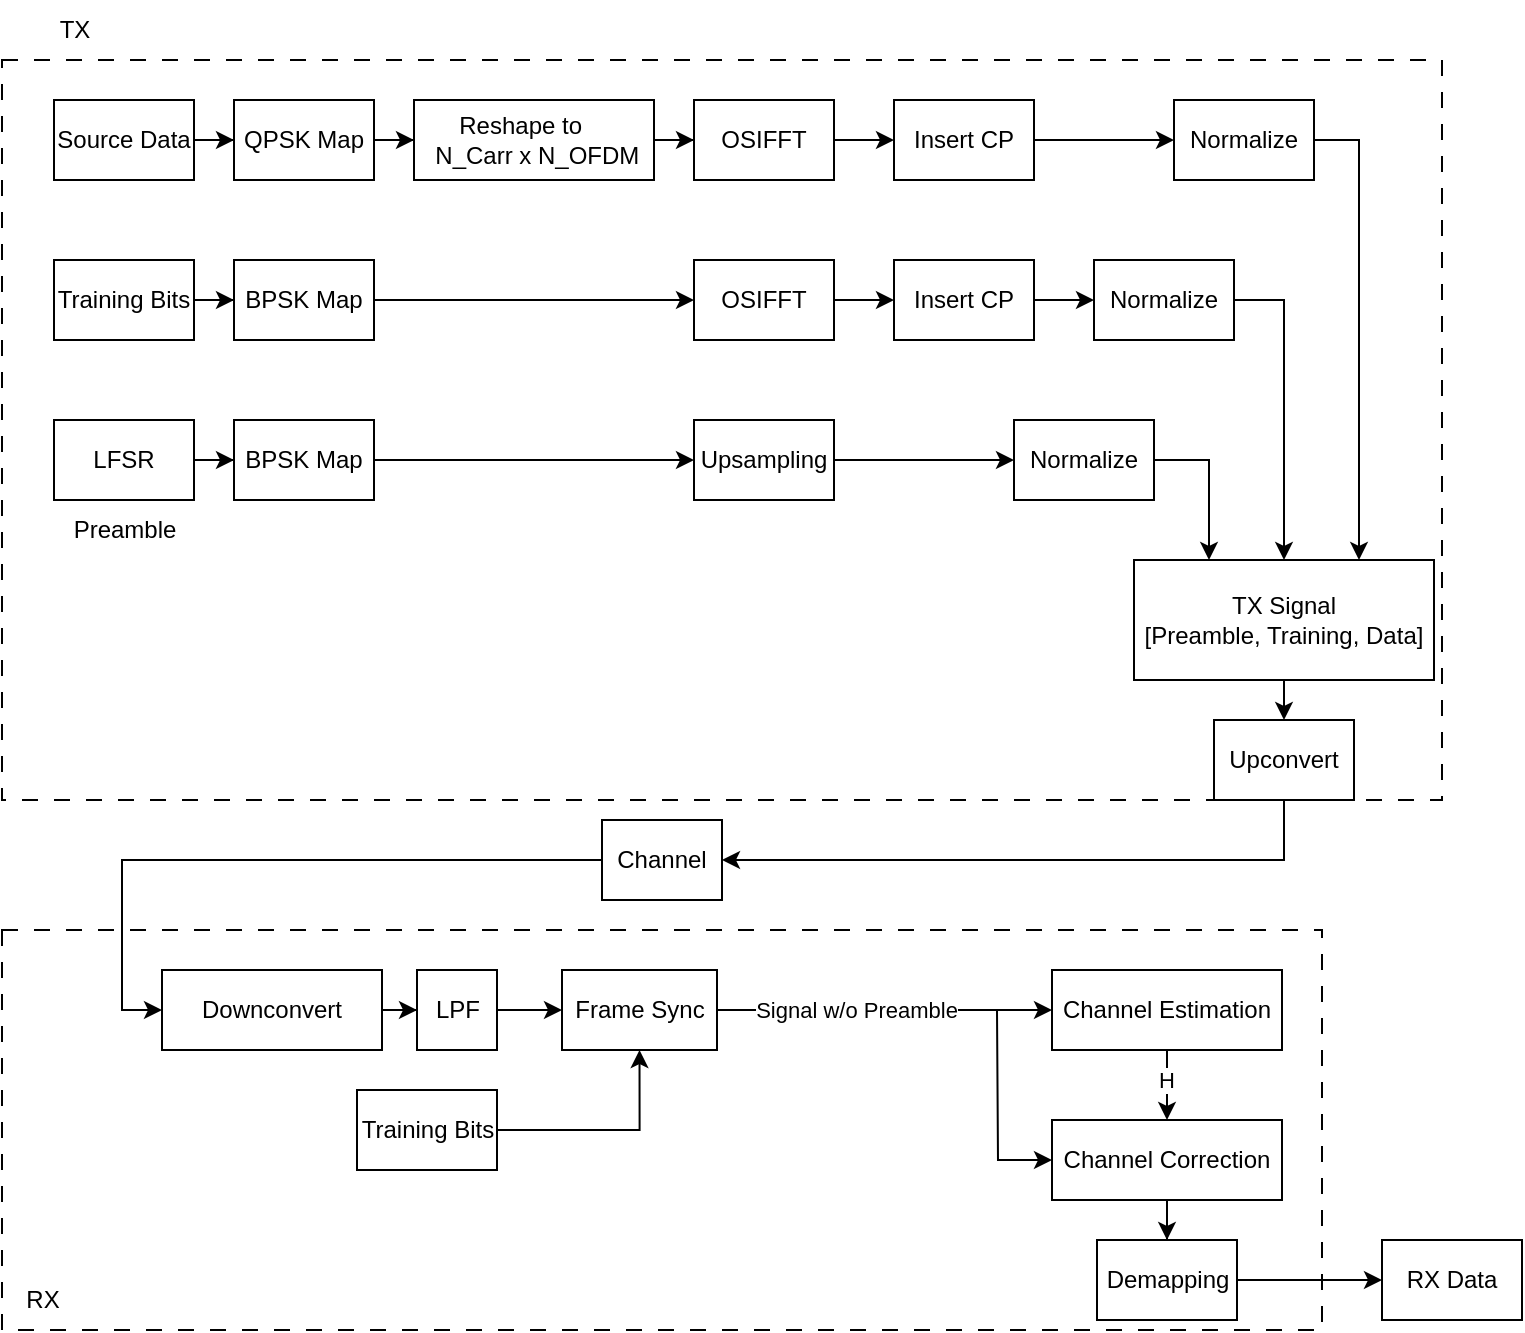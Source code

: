 <mxfile version="22.1.15" type="device">
  <diagram name="Page-1" id="chyjRLsChrQyaDLeEmY6">
    <mxGraphModel dx="2074" dy="1083" grid="1" gridSize="10" guides="1" tooltips="1" connect="1" arrows="1" fold="1" page="1" pageScale="1" pageWidth="827" pageHeight="1169" math="0" shadow="0">
      <root>
        <mxCell id="0" />
        <mxCell id="1" parent="0" />
        <mxCell id="Zh25cUM7GFCUlB0kHRxQ-51" style="edgeStyle=orthogonalEdgeStyle;rounded=0;orthogonalLoop=1;jettySize=auto;html=1;exitX=0.5;exitY=1;exitDx=0;exitDy=0;entryX=1;entryY=0.5;entryDx=0;entryDy=0;" parent="1" source="dhNzyn-oJjsVX0k7gvtm-72" target="Zh25cUM7GFCUlB0kHRxQ-52" edge="1">
          <mxGeometry relative="1" as="geometry">
            <mxPoint x="655" y="500" as="targetPoint" />
            <mxPoint x="655" y="420" as="sourcePoint" />
          </mxGeometry>
        </mxCell>
        <mxCell id="Zh25cUM7GFCUlB0kHRxQ-55" style="edgeStyle=orthogonalEdgeStyle;rounded=0;orthogonalLoop=1;jettySize=auto;html=1;exitX=0;exitY=0.5;exitDx=0;exitDy=0;entryX=0;entryY=0.5;entryDx=0;entryDy=0;" parent="1" source="Zh25cUM7GFCUlB0kHRxQ-52" target="Zh25cUM7GFCUlB0kHRxQ-54" edge="1">
          <mxGeometry relative="1" as="geometry" />
        </mxCell>
        <mxCell id="Zh25cUM7GFCUlB0kHRxQ-52" value="Channel" style="whiteSpace=wrap;html=1;" parent="1" vertex="1">
          <mxGeometry x="330" y="430" width="60" height="40" as="geometry" />
        </mxCell>
        <mxCell id="Zh25cUM7GFCUlB0kHRxQ-57" value="" style="edgeStyle=orthogonalEdgeStyle;rounded=0;orthogonalLoop=1;jettySize=auto;html=1;" parent="1" source="Zh25cUM7GFCUlB0kHRxQ-54" target="Zh25cUM7GFCUlB0kHRxQ-56" edge="1">
          <mxGeometry relative="1" as="geometry" />
        </mxCell>
        <mxCell id="Zh25cUM7GFCUlB0kHRxQ-54" value="Downconvert" style="whiteSpace=wrap;html=1;" parent="1" vertex="1">
          <mxGeometry x="110" y="505" width="110" height="40" as="geometry" />
        </mxCell>
        <mxCell id="Zh25cUM7GFCUlB0kHRxQ-62" value="" style="edgeStyle=orthogonalEdgeStyle;rounded=0;orthogonalLoop=1;jettySize=auto;html=1;" parent="1" source="Zh25cUM7GFCUlB0kHRxQ-56" target="Zh25cUM7GFCUlB0kHRxQ-58" edge="1">
          <mxGeometry relative="1" as="geometry" />
        </mxCell>
        <mxCell id="Zh25cUM7GFCUlB0kHRxQ-56" value="LPF" style="whiteSpace=wrap;html=1;" parent="1" vertex="1">
          <mxGeometry x="237.5" y="505" width="40" height="40" as="geometry" />
        </mxCell>
        <mxCell id="Zh25cUM7GFCUlB0kHRxQ-65" style="edgeStyle=orthogonalEdgeStyle;rounded=0;orthogonalLoop=1;jettySize=auto;html=1;exitX=1;exitY=0.5;exitDx=0;exitDy=0;entryX=0;entryY=0.5;entryDx=0;entryDy=0;" parent="1" source="Zh25cUM7GFCUlB0kHRxQ-58" target="Zh25cUM7GFCUlB0kHRxQ-68" edge="1">
          <mxGeometry relative="1" as="geometry">
            <mxPoint x="527.5" y="535" as="targetPoint" />
          </mxGeometry>
        </mxCell>
        <mxCell id="Zh25cUM7GFCUlB0kHRxQ-67" value="Signal w/o Preamble" style="edgeLabel;html=1;align=center;verticalAlign=middle;resizable=0;points=[];" parent="Zh25cUM7GFCUlB0kHRxQ-65" vertex="1" connectable="0">
          <mxGeometry x="-0.174" relative="1" as="geometry">
            <mxPoint as="offset" />
          </mxGeometry>
        </mxCell>
        <mxCell id="Zh25cUM7GFCUlB0kHRxQ-58" value="Frame Sync" style="whiteSpace=wrap;html=1;" parent="1" vertex="1">
          <mxGeometry x="310" y="505" width="77.5" height="40" as="geometry" />
        </mxCell>
        <mxCell id="Zh25cUM7GFCUlB0kHRxQ-61" style="edgeStyle=orthogonalEdgeStyle;rounded=0;orthogonalLoop=1;jettySize=auto;html=1;exitX=1;exitY=0.5;exitDx=0;exitDy=0;entryX=0.5;entryY=1;entryDx=0;entryDy=0;" parent="1" source="Zh25cUM7GFCUlB0kHRxQ-60" target="Zh25cUM7GFCUlB0kHRxQ-58" edge="1">
          <mxGeometry relative="1" as="geometry" />
        </mxCell>
        <mxCell id="Zh25cUM7GFCUlB0kHRxQ-60" value="Training Bits" style="rounded=0;whiteSpace=wrap;html=1;" parent="1" vertex="1">
          <mxGeometry x="207.5" y="565" width="70" height="40" as="geometry" />
        </mxCell>
        <mxCell id="Zh25cUM7GFCUlB0kHRxQ-71" style="edgeStyle=orthogonalEdgeStyle;rounded=0;orthogonalLoop=1;jettySize=auto;html=1;exitX=0.5;exitY=1;exitDx=0;exitDy=0;entryX=0.5;entryY=0;entryDx=0;entryDy=0;" parent="1" source="Zh25cUM7GFCUlB0kHRxQ-68" target="Zh25cUM7GFCUlB0kHRxQ-73" edge="1">
          <mxGeometry relative="1" as="geometry">
            <mxPoint x="612.5" y="585" as="targetPoint" />
          </mxGeometry>
        </mxCell>
        <mxCell id="Zh25cUM7GFCUlB0kHRxQ-72" value="H" style="edgeLabel;html=1;align=center;verticalAlign=middle;resizable=0;points=[];" parent="Zh25cUM7GFCUlB0kHRxQ-71" vertex="1" connectable="0">
          <mxGeometry x="-0.177" y="-1" relative="1" as="geometry">
            <mxPoint as="offset" />
          </mxGeometry>
        </mxCell>
        <mxCell id="Zh25cUM7GFCUlB0kHRxQ-68" value="Channel Estimation" style="whiteSpace=wrap;html=1;" parent="1" vertex="1">
          <mxGeometry x="555" y="505" width="115" height="40" as="geometry" />
        </mxCell>
        <mxCell id="Zh25cUM7GFCUlB0kHRxQ-74" style="edgeStyle=orthogonalEdgeStyle;rounded=0;orthogonalLoop=1;jettySize=auto;html=1;exitX=0;exitY=0.5;exitDx=0;exitDy=0;endArrow=none;endFill=0;startArrow=classic;startFill=1;" parent="1" source="Zh25cUM7GFCUlB0kHRxQ-73" edge="1">
          <mxGeometry relative="1" as="geometry">
            <mxPoint x="527.5" y="525" as="targetPoint" />
          </mxGeometry>
        </mxCell>
        <mxCell id="Zh25cUM7GFCUlB0kHRxQ-77" value="" style="edgeStyle=orthogonalEdgeStyle;rounded=0;orthogonalLoop=1;jettySize=auto;html=1;" parent="1" source="Zh25cUM7GFCUlB0kHRxQ-73" target="Zh25cUM7GFCUlB0kHRxQ-76" edge="1">
          <mxGeometry relative="1" as="geometry" />
        </mxCell>
        <mxCell id="Zh25cUM7GFCUlB0kHRxQ-73" value="Channel Correction" style="whiteSpace=wrap;html=1;" parent="1" vertex="1">
          <mxGeometry x="555" y="580" width="115" height="40" as="geometry" />
        </mxCell>
        <mxCell id="Zh25cUM7GFCUlB0kHRxQ-80" style="edgeStyle=orthogonalEdgeStyle;rounded=0;orthogonalLoop=1;jettySize=auto;html=1;exitX=1;exitY=0.5;exitDx=0;exitDy=0;entryX=0;entryY=0.5;entryDx=0;entryDy=0;" parent="1" source="Zh25cUM7GFCUlB0kHRxQ-76" target="Zh25cUM7GFCUlB0kHRxQ-79" edge="1">
          <mxGeometry relative="1" as="geometry" />
        </mxCell>
        <mxCell id="Zh25cUM7GFCUlB0kHRxQ-76" value="Demapping" style="rounded=0;whiteSpace=wrap;html=1;" parent="1" vertex="1">
          <mxGeometry x="577.5" y="640" width="70" height="40" as="geometry" />
        </mxCell>
        <mxCell id="Zh25cUM7GFCUlB0kHRxQ-79" value="RX Data" style="rounded=0;whiteSpace=wrap;html=1;" parent="1" vertex="1">
          <mxGeometry x="720" y="640" width="70" height="40" as="geometry" />
        </mxCell>
        <mxCell id="Zh25cUM7GFCUlB0kHRxQ-83" value="RX" style="text;html=1;align=center;verticalAlign=middle;resizable=0;points=[];autosize=1;strokeColor=none;fillColor=none;" parent="1" vertex="1">
          <mxGeometry x="30" y="655" width="40" height="30" as="geometry" />
        </mxCell>
        <mxCell id="Zh25cUM7GFCUlB0kHRxQ-84" value="" style="rounded=0;whiteSpace=wrap;html=1;fillColor=none;dashed=1;dashPattern=8 8;" parent="1" vertex="1">
          <mxGeometry x="30" y="485" width="660" height="200" as="geometry" />
        </mxCell>
        <mxCell id="dhNzyn-oJjsVX0k7gvtm-37" value="" style="edgeStyle=orthogonalEdgeStyle;rounded=0;orthogonalLoop=1;jettySize=auto;html=1;" edge="1" parent="1" source="dhNzyn-oJjsVX0k7gvtm-38" target="dhNzyn-oJjsVX0k7gvtm-55">
          <mxGeometry relative="1" as="geometry" />
        </mxCell>
        <mxCell id="dhNzyn-oJjsVX0k7gvtm-38" value="LFSR" style="rounded=0;whiteSpace=wrap;html=1;" vertex="1" parent="1">
          <mxGeometry x="56" y="230" width="70" height="40" as="geometry" />
        </mxCell>
        <mxCell id="dhNzyn-oJjsVX0k7gvtm-39" value="" style="edgeStyle=orthogonalEdgeStyle;rounded=0;orthogonalLoop=1;jettySize=auto;html=1;" edge="1" parent="1" source="dhNzyn-oJjsVX0k7gvtm-40" target="dhNzyn-oJjsVX0k7gvtm-61">
          <mxGeometry relative="1" as="geometry" />
        </mxCell>
        <mxCell id="dhNzyn-oJjsVX0k7gvtm-40" value="Training Bits" style="rounded=0;whiteSpace=wrap;html=1;" vertex="1" parent="1">
          <mxGeometry x="56" y="150" width="70" height="40" as="geometry" />
        </mxCell>
        <mxCell id="dhNzyn-oJjsVX0k7gvtm-41" value="Source Data" style="rounded=0;whiteSpace=wrap;html=1;" vertex="1" parent="1">
          <mxGeometry x="56" y="70" width="70" height="40" as="geometry" />
        </mxCell>
        <mxCell id="dhNzyn-oJjsVX0k7gvtm-42" value="" style="edgeStyle=orthogonalEdgeStyle;rounded=0;orthogonalLoop=1;jettySize=auto;html=1;startArrow=classic;startFill=1;endArrow=none;endFill=0;" edge="1" parent="1" source="dhNzyn-oJjsVX0k7gvtm-44" target="dhNzyn-oJjsVX0k7gvtm-41">
          <mxGeometry relative="1" as="geometry" />
        </mxCell>
        <mxCell id="dhNzyn-oJjsVX0k7gvtm-43" value="" style="edgeStyle=orthogonalEdgeStyle;rounded=0;orthogonalLoop=1;jettySize=auto;html=1;" edge="1" parent="1" source="dhNzyn-oJjsVX0k7gvtm-44" target="dhNzyn-oJjsVX0k7gvtm-47">
          <mxGeometry relative="1" as="geometry" />
        </mxCell>
        <mxCell id="dhNzyn-oJjsVX0k7gvtm-44" value="QPSK Map" style="rounded=0;whiteSpace=wrap;html=1;" vertex="1" parent="1">
          <mxGeometry x="146" y="70" width="70" height="40" as="geometry" />
        </mxCell>
        <mxCell id="dhNzyn-oJjsVX0k7gvtm-45" value="Preamble" style="text;html=1;align=center;verticalAlign=middle;resizable=0;points=[];autosize=1;strokeColor=none;fillColor=none;" vertex="1" parent="1">
          <mxGeometry x="56" y="270" width="70" height="30" as="geometry" />
        </mxCell>
        <mxCell id="dhNzyn-oJjsVX0k7gvtm-46" value="" style="edgeStyle=orthogonalEdgeStyle;rounded=0;orthogonalLoop=1;jettySize=auto;html=1;" edge="1" parent="1" source="dhNzyn-oJjsVX0k7gvtm-47" target="dhNzyn-oJjsVX0k7gvtm-49">
          <mxGeometry relative="1" as="geometry" />
        </mxCell>
        <mxCell id="dhNzyn-oJjsVX0k7gvtm-47" value="Reshape to &amp;nbsp; &amp;nbsp; &amp;nbsp;N_Carr x N_OFDM" style="rounded=0;whiteSpace=wrap;html=1;" vertex="1" parent="1">
          <mxGeometry x="236" y="70" width="120" height="40" as="geometry" />
        </mxCell>
        <mxCell id="dhNzyn-oJjsVX0k7gvtm-48" value="" style="edgeStyle=orthogonalEdgeStyle;rounded=0;orthogonalLoop=1;jettySize=auto;html=1;" edge="1" parent="1" source="dhNzyn-oJjsVX0k7gvtm-49" target="dhNzyn-oJjsVX0k7gvtm-51">
          <mxGeometry relative="1" as="geometry" />
        </mxCell>
        <mxCell id="dhNzyn-oJjsVX0k7gvtm-49" value="OSIFFT" style="rounded=0;whiteSpace=wrap;html=1;" vertex="1" parent="1">
          <mxGeometry x="376" y="70" width="70" height="40" as="geometry" />
        </mxCell>
        <mxCell id="dhNzyn-oJjsVX0k7gvtm-50" value="" style="edgeStyle=orthogonalEdgeStyle;rounded=0;orthogonalLoop=1;jettySize=auto;html=1;" edge="1" parent="1" source="dhNzyn-oJjsVX0k7gvtm-51" target="dhNzyn-oJjsVX0k7gvtm-53">
          <mxGeometry relative="1" as="geometry" />
        </mxCell>
        <mxCell id="dhNzyn-oJjsVX0k7gvtm-51" value="Insert CP" style="rounded=0;whiteSpace=wrap;html=1;" vertex="1" parent="1">
          <mxGeometry x="476" y="70" width="70" height="40" as="geometry" />
        </mxCell>
        <mxCell id="dhNzyn-oJjsVX0k7gvtm-52" style="edgeStyle=orthogonalEdgeStyle;rounded=0;orthogonalLoop=1;jettySize=auto;html=1;exitX=1;exitY=0.5;exitDx=0;exitDy=0;entryX=0.75;entryY=0;entryDx=0;entryDy=0;" edge="1" parent="1" source="dhNzyn-oJjsVX0k7gvtm-53" target="dhNzyn-oJjsVX0k7gvtm-69">
          <mxGeometry relative="1" as="geometry" />
        </mxCell>
        <mxCell id="dhNzyn-oJjsVX0k7gvtm-53" value="Normalize" style="rounded=0;whiteSpace=wrap;html=1;" vertex="1" parent="1">
          <mxGeometry x="616" y="70" width="70" height="40" as="geometry" />
        </mxCell>
        <mxCell id="dhNzyn-oJjsVX0k7gvtm-54" value="" style="edgeStyle=orthogonalEdgeStyle;rounded=0;orthogonalLoop=1;jettySize=auto;html=1;" edge="1" parent="1" source="dhNzyn-oJjsVX0k7gvtm-55" target="dhNzyn-oJjsVX0k7gvtm-57">
          <mxGeometry relative="1" as="geometry" />
        </mxCell>
        <mxCell id="dhNzyn-oJjsVX0k7gvtm-55" value="BPSK Map" style="rounded=0;whiteSpace=wrap;html=1;" vertex="1" parent="1">
          <mxGeometry x="146" y="230" width="70" height="40" as="geometry" />
        </mxCell>
        <mxCell id="dhNzyn-oJjsVX0k7gvtm-56" value="" style="edgeStyle=orthogonalEdgeStyle;rounded=0;orthogonalLoop=1;jettySize=auto;html=1;" edge="1" parent="1" source="dhNzyn-oJjsVX0k7gvtm-57" target="dhNzyn-oJjsVX0k7gvtm-59">
          <mxGeometry relative="1" as="geometry" />
        </mxCell>
        <mxCell id="dhNzyn-oJjsVX0k7gvtm-57" value="Upsampling" style="rounded=0;whiteSpace=wrap;html=1;" vertex="1" parent="1">
          <mxGeometry x="376" y="230" width="70" height="40" as="geometry" />
        </mxCell>
        <mxCell id="dhNzyn-oJjsVX0k7gvtm-58" style="edgeStyle=orthogonalEdgeStyle;rounded=0;orthogonalLoop=1;jettySize=auto;html=1;exitX=1;exitY=0.5;exitDx=0;exitDy=0;entryX=0.25;entryY=0;entryDx=0;entryDy=0;" edge="1" parent="1" source="dhNzyn-oJjsVX0k7gvtm-59" target="dhNzyn-oJjsVX0k7gvtm-69">
          <mxGeometry relative="1" as="geometry" />
        </mxCell>
        <mxCell id="dhNzyn-oJjsVX0k7gvtm-59" value="Normalize" style="rounded=0;whiteSpace=wrap;html=1;" vertex="1" parent="1">
          <mxGeometry x="536" y="230" width="70" height="40" as="geometry" />
        </mxCell>
        <mxCell id="dhNzyn-oJjsVX0k7gvtm-60" value="" style="edgeStyle=orthogonalEdgeStyle;rounded=0;orthogonalLoop=1;jettySize=auto;html=1;" edge="1" parent="1" source="dhNzyn-oJjsVX0k7gvtm-61" target="dhNzyn-oJjsVX0k7gvtm-65">
          <mxGeometry relative="1" as="geometry" />
        </mxCell>
        <mxCell id="dhNzyn-oJjsVX0k7gvtm-61" value="BPSK Map" style="rounded=0;whiteSpace=wrap;html=1;" vertex="1" parent="1">
          <mxGeometry x="146" y="150" width="70" height="40" as="geometry" />
        </mxCell>
        <mxCell id="dhNzyn-oJjsVX0k7gvtm-62" style="edgeStyle=orthogonalEdgeStyle;rounded=0;orthogonalLoop=1;jettySize=auto;html=1;exitX=1;exitY=0.5;exitDx=0;exitDy=0;entryX=0.5;entryY=0;entryDx=0;entryDy=0;" edge="1" parent="1" source="dhNzyn-oJjsVX0k7gvtm-63" target="dhNzyn-oJjsVX0k7gvtm-69">
          <mxGeometry relative="1" as="geometry" />
        </mxCell>
        <mxCell id="dhNzyn-oJjsVX0k7gvtm-63" value="Normalize" style="rounded=0;whiteSpace=wrap;html=1;" vertex="1" parent="1">
          <mxGeometry x="576" y="150" width="70" height="40" as="geometry" />
        </mxCell>
        <mxCell id="dhNzyn-oJjsVX0k7gvtm-64" value="" style="edgeStyle=orthogonalEdgeStyle;rounded=0;orthogonalLoop=1;jettySize=auto;html=1;" edge="1" parent="1" source="dhNzyn-oJjsVX0k7gvtm-65" target="dhNzyn-oJjsVX0k7gvtm-67">
          <mxGeometry relative="1" as="geometry" />
        </mxCell>
        <mxCell id="dhNzyn-oJjsVX0k7gvtm-65" value="OSIFFT" style="rounded=0;whiteSpace=wrap;html=1;" vertex="1" parent="1">
          <mxGeometry x="376" y="150" width="70" height="40" as="geometry" />
        </mxCell>
        <mxCell id="dhNzyn-oJjsVX0k7gvtm-66" value="" style="edgeStyle=orthogonalEdgeStyle;rounded=0;orthogonalLoop=1;jettySize=auto;html=1;" edge="1" parent="1" source="dhNzyn-oJjsVX0k7gvtm-67" target="dhNzyn-oJjsVX0k7gvtm-63">
          <mxGeometry relative="1" as="geometry" />
        </mxCell>
        <mxCell id="dhNzyn-oJjsVX0k7gvtm-67" value="Insert CP" style="rounded=0;whiteSpace=wrap;html=1;" vertex="1" parent="1">
          <mxGeometry x="476" y="150" width="70" height="40" as="geometry" />
        </mxCell>
        <mxCell id="dhNzyn-oJjsVX0k7gvtm-68" style="edgeStyle=orthogonalEdgeStyle;rounded=0;orthogonalLoop=1;jettySize=auto;html=1;exitX=0.5;exitY=1;exitDx=0;exitDy=0;entryX=0.5;entryY=0;entryDx=0;entryDy=0;" edge="1" parent="1" source="dhNzyn-oJjsVX0k7gvtm-69" target="dhNzyn-oJjsVX0k7gvtm-72">
          <mxGeometry relative="1" as="geometry" />
        </mxCell>
        <mxCell id="dhNzyn-oJjsVX0k7gvtm-69" value="TX Signal&lt;br&gt;[Preamble, Training, Data]" style="whiteSpace=wrap;html=1;" vertex="1" parent="1">
          <mxGeometry x="596" y="300" width="150" height="60" as="geometry" />
        </mxCell>
        <mxCell id="dhNzyn-oJjsVX0k7gvtm-70" value="TX" style="text;html=1;align=center;verticalAlign=middle;resizable=0;points=[];autosize=1;strokeColor=none;fillColor=none;" vertex="1" parent="1">
          <mxGeometry x="46" y="20" width="40" height="30" as="geometry" />
        </mxCell>
        <mxCell id="dhNzyn-oJjsVX0k7gvtm-71" value="" style="rounded=0;whiteSpace=wrap;html=1;fillColor=none;dashed=1;dashPattern=8 8;" vertex="1" parent="1">
          <mxGeometry x="30" y="50" width="720" height="370" as="geometry" />
        </mxCell>
        <mxCell id="dhNzyn-oJjsVX0k7gvtm-72" value="Upconvert" style="rounded=0;whiteSpace=wrap;html=1;" vertex="1" parent="1">
          <mxGeometry x="636" y="380" width="70" height="40" as="geometry" />
        </mxCell>
      </root>
    </mxGraphModel>
  </diagram>
</mxfile>
